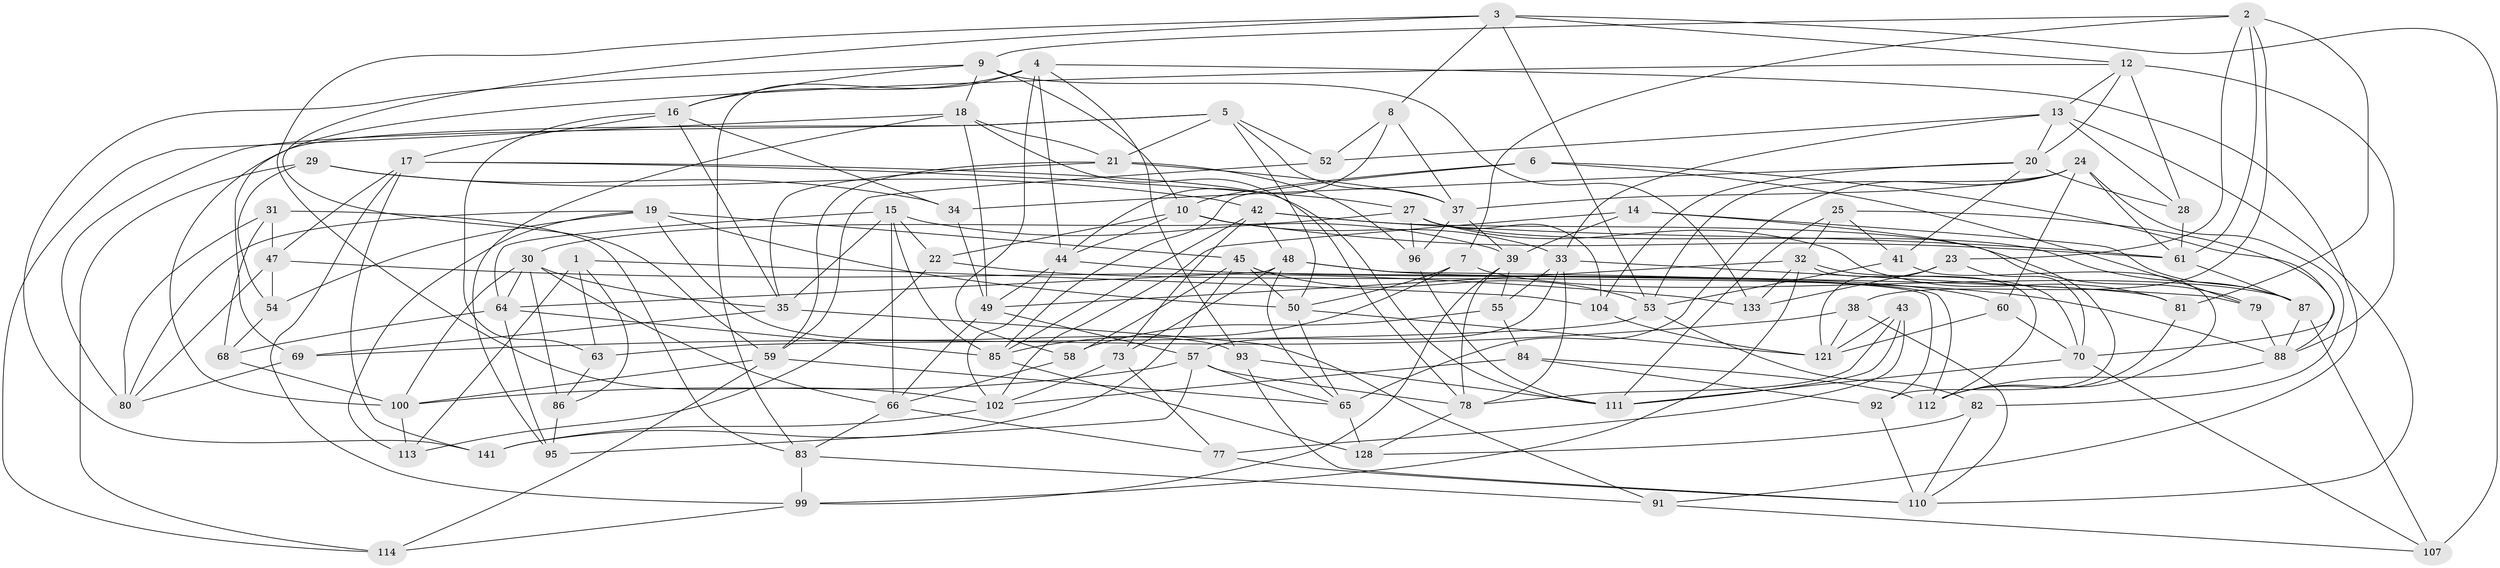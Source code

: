 // Generated by graph-tools (version 1.1) at 2025/24/03/03/25 07:24:31]
// undirected, 93 vertices, 235 edges
graph export_dot {
graph [start="1"]
  node [color=gray90,style=filled];
  1;
  2 [super="+101"];
  3 [super="+109"];
  4 [super="+136"];
  5 [super="+11"];
  6;
  7;
  8;
  9 [super="+98"];
  10 [super="+134"];
  12 [super="+90"];
  13 [super="+26"];
  14;
  15 [super="+115"];
  16 [super="+36"];
  17 [super="+139"];
  18 [super="+144"];
  19 [super="+51"];
  20 [super="+143"];
  21 [super="+124"];
  22;
  23;
  24 [super="+56"];
  25;
  27 [super="+62"];
  28;
  29;
  30 [super="+40"];
  31 [super="+94"];
  32 [super="+46"];
  33 [super="+119"];
  34;
  35 [super="+103"];
  37 [super="+67"];
  38;
  39 [super="+106"];
  41;
  42 [super="+127"];
  43;
  44 [super="+120"];
  45 [super="+75"];
  47 [super="+131"];
  48 [super="+129"];
  49 [super="+97"];
  50 [super="+74"];
  52;
  53 [super="+125"];
  54;
  55;
  57 [super="+117"];
  58;
  59 [super="+135"];
  60;
  61 [super="+138"];
  63;
  64 [super="+132"];
  65 [super="+71"];
  66 [super="+72"];
  68;
  69;
  70 [super="+76"];
  73;
  77;
  78 [super="+105"];
  79;
  80 [super="+89"];
  81;
  82;
  83 [super="+145"];
  84;
  85 [super="+108"];
  86;
  87 [super="+140"];
  88 [super="+116"];
  91;
  92;
  93;
  95;
  96;
  99 [super="+118"];
  100 [super="+130"];
  102 [super="+137"];
  104;
  107;
  110 [super="+123"];
  111 [super="+122"];
  112 [super="+126"];
  113;
  114;
  121 [super="+142"];
  128;
  133;
  141;
  1 -- 63;
  1 -- 113;
  1 -- 104;
  1 -- 86;
  2 -- 23;
  2 -- 81;
  2 -- 38;
  2 -- 7;
  2 -- 61;
  2 -- 9;
  3 -- 53;
  3 -- 8;
  3 -- 59;
  3 -- 107;
  3 -- 12;
  3 -- 102;
  4 -- 58;
  4 -- 91;
  4 -- 16;
  4 -- 83;
  4 -- 44;
  4 -- 93;
  5 -- 52;
  5 -- 50;
  5 -- 100;
  5 -- 80;
  5 -- 37;
  5 -- 21;
  6 -- 85;
  6 -- 70;
  6 -- 79;
  6 -- 10;
  7 -- 50;
  7 -- 85;
  7 -- 87;
  8 -- 44;
  8 -- 52;
  8 -- 37;
  9 -- 133;
  9 -- 10;
  9 -- 16;
  9 -- 18;
  9 -- 141;
  10 -- 61;
  10 -- 33;
  10 -- 44;
  10 -- 22;
  12 -- 69;
  12 -- 20;
  12 -- 88;
  12 -- 28;
  12 -- 13;
  13 -- 52;
  13 -- 33;
  13 -- 110;
  13 -- 28;
  13 -- 20;
  14 -- 92;
  14 -- 87;
  14 -- 102;
  14 -- 39;
  15 -- 66;
  15 -- 22;
  15 -- 39;
  15 -- 64;
  15 -- 35;
  15 -- 85;
  16 -- 63;
  16 -- 34;
  16 -- 17;
  16 -- 35;
  17 -- 99;
  17 -- 111;
  17 -- 27;
  17 -- 141;
  17 -- 47;
  18 -- 114;
  18 -- 49;
  18 -- 21;
  18 -- 78;
  18 -- 95;
  19 -- 93;
  19 -- 113;
  19 -- 50;
  19 -- 80;
  19 -- 54;
  19 -- 45;
  20 -- 28;
  20 -- 104;
  20 -- 41;
  20 -- 34;
  21 -- 96;
  21 -- 59;
  21 -- 37;
  21 -- 35;
  22 -- 88;
  22 -- 113;
  23 -- 133;
  23 -- 121;
  23 -- 70;
  24 -- 60;
  24 -- 37;
  24 -- 82;
  24 -- 61;
  24 -- 53;
  24 -- 65;
  25 -- 88;
  25 -- 41;
  25 -- 111;
  25 -- 32;
  27 -- 81;
  27 -- 30;
  27 -- 96;
  27 -- 104;
  27 -- 87;
  28 -- 61;
  29 -- 54;
  29 -- 34;
  29 -- 42;
  29 -- 114;
  30 -- 64;
  30 -- 100;
  30 -- 86;
  30 -- 66;
  30 -- 35;
  31 -- 80 [weight=2];
  31 -- 68;
  31 -- 47 [weight=2];
  31 -- 83;
  32 -- 99;
  32 -- 133;
  32 -- 70;
  32 -- 49;
  32 -- 112;
  33 -- 79;
  33 -- 57;
  33 -- 78;
  33 -- 55;
  34 -- 49;
  35 -- 69;
  35 -- 91;
  37 -- 39;
  37 -- 96;
  38 -- 69;
  38 -- 110;
  38 -- 121;
  39 -- 55;
  39 -- 99;
  39 -- 78;
  41 -- 53;
  41 -- 112;
  42 -- 79;
  42 -- 61;
  42 -- 48;
  42 -- 73;
  42 -- 85;
  43 -- 111;
  43 -- 77;
  43 -- 121;
  43 -- 78;
  44 -- 49;
  44 -- 81;
  44 -- 102;
  45 -- 141;
  45 -- 58;
  45 -- 92;
  45 -- 50;
  45 -- 53;
  47 -- 80;
  47 -- 133;
  47 -- 54;
  48 -- 65;
  48 -- 60;
  48 -- 73;
  48 -- 64;
  48 -- 112;
  49 -- 57;
  49 -- 66;
  50 -- 65;
  50 -- 121;
  52 -- 59;
  53 -- 63;
  53 -- 82;
  54 -- 68;
  55 -- 58;
  55 -- 84;
  57 -- 100;
  57 -- 78;
  57 -- 95;
  57 -- 65;
  58 -- 66;
  59 -- 65;
  59 -- 100;
  59 -- 114;
  60 -- 70;
  60 -- 121;
  61 -- 87;
  63 -- 86;
  64 -- 85;
  64 -- 68;
  64 -- 95;
  65 -- 128;
  66 -- 77;
  66 -- 83;
  68 -- 100;
  69 -- 80;
  70 -- 107;
  70 -- 111;
  73 -- 77;
  73 -- 102;
  77 -- 110;
  78 -- 128;
  79 -- 88;
  81 -- 112;
  82 -- 128;
  82 -- 110;
  83 -- 99 [weight=2];
  83 -- 91;
  84 -- 92;
  84 -- 102;
  84 -- 112;
  85 -- 128;
  86 -- 95;
  87 -- 107;
  87 -- 88;
  88 -- 112;
  91 -- 107;
  92 -- 110;
  93 -- 110;
  93 -- 111;
  96 -- 111;
  99 -- 114;
  100 -- 113;
  102 -- 141;
  104 -- 121;
}
